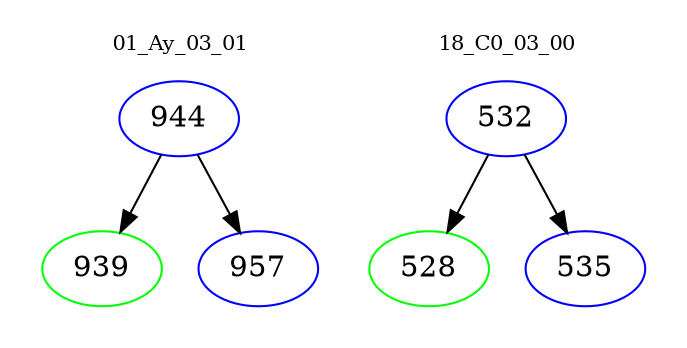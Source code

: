 digraph{
subgraph cluster_0 {
color = white
label = "01_Ay_03_01";
fontsize=10;
T0_944 [label="944", color="blue"]
T0_944 -> T0_939 [color="black"]
T0_939 [label="939", color="green"]
T0_944 -> T0_957 [color="black"]
T0_957 [label="957", color="blue"]
}
subgraph cluster_1 {
color = white
label = "18_C0_03_00";
fontsize=10;
T1_532 [label="532", color="blue"]
T1_532 -> T1_528 [color="black"]
T1_528 [label="528", color="green"]
T1_532 -> T1_535 [color="black"]
T1_535 [label="535", color="blue"]
}
}
